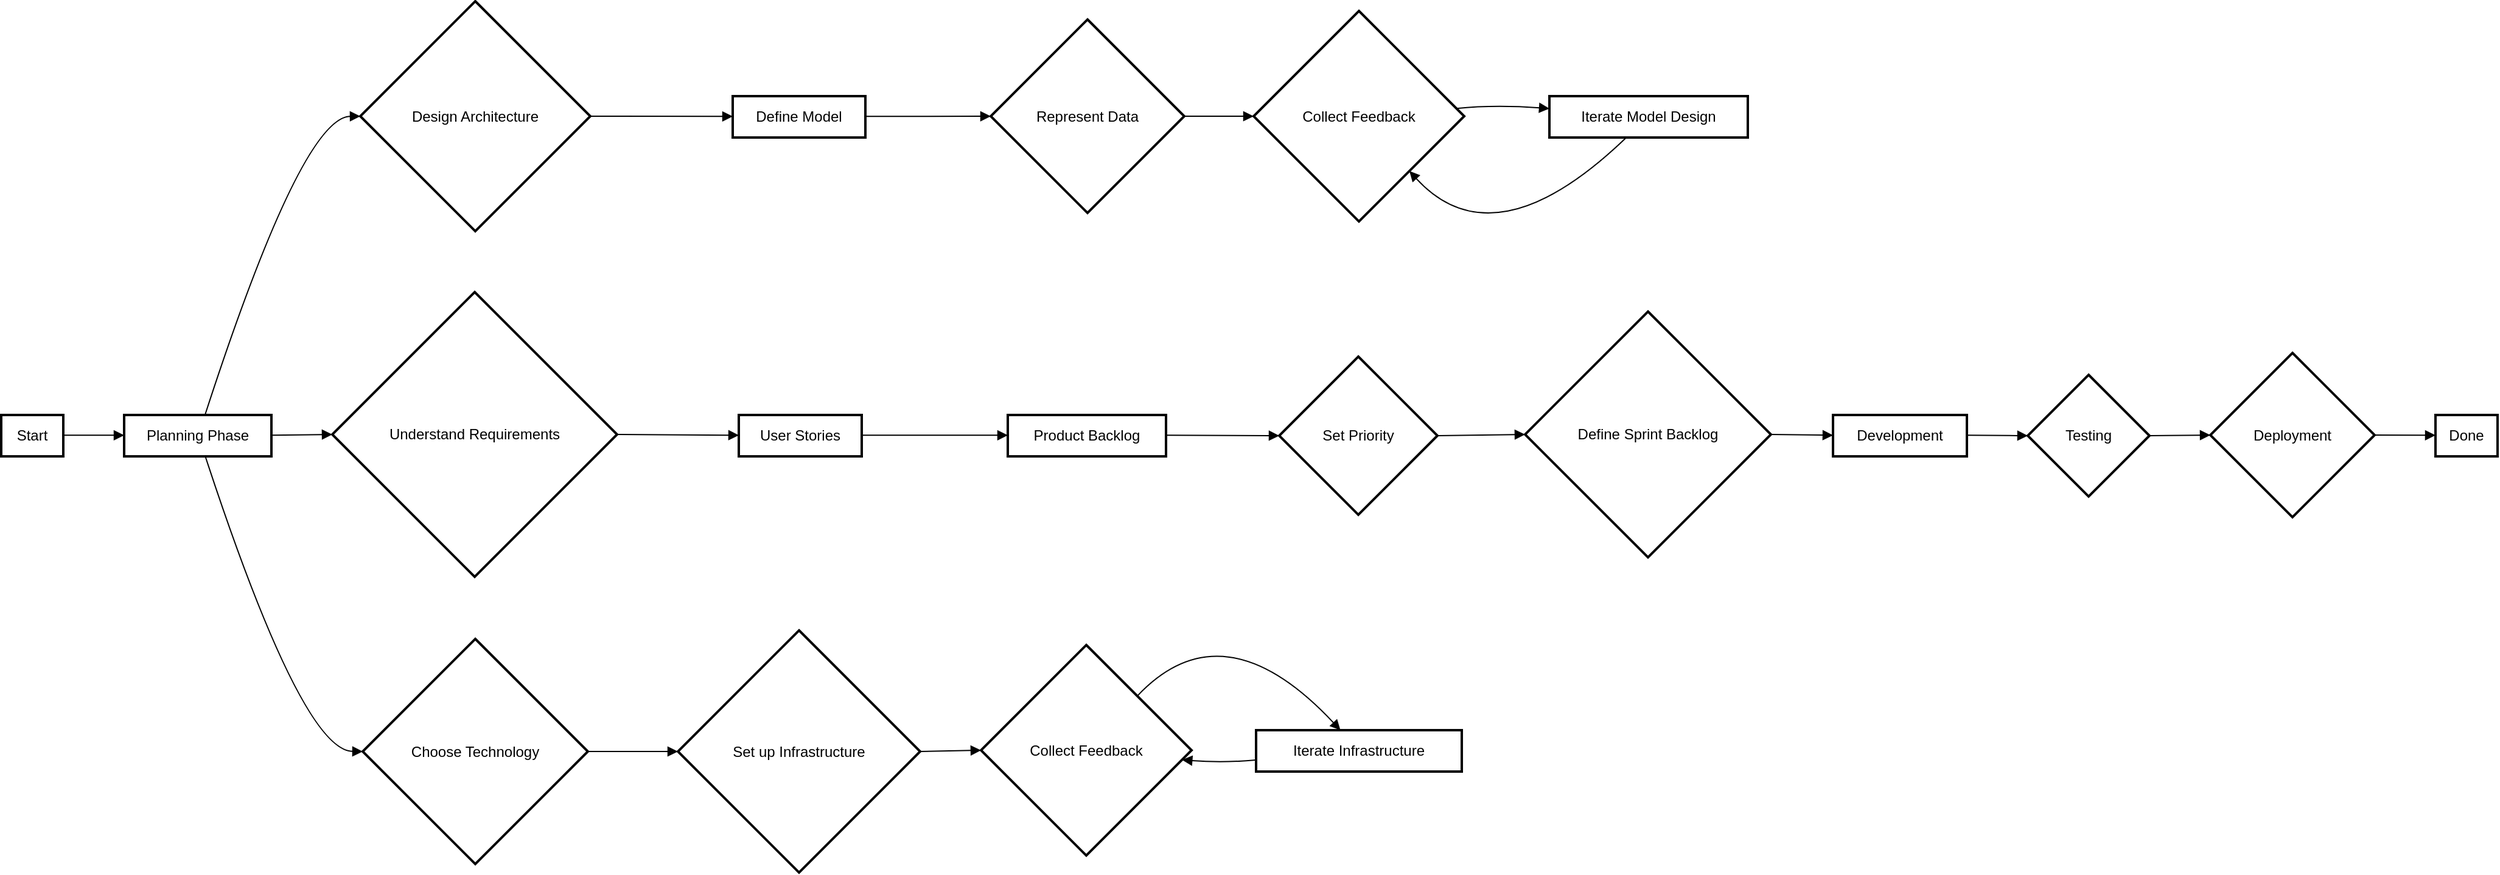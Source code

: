<mxfile version="24.6.4" type="github">
  <diagram name="Page-1" id="5OKMDSiv68r-Xd4l_7lm">
    <mxGraphModel>
      <root>
        <mxCell id="0" />
        <mxCell id="1" parent="0" />
        <mxCell id="2" value="Start" style="whiteSpace=wrap;strokeWidth=2;" vertex="1" parent="1">
          <mxGeometry y="340" width="51" height="34" as="geometry" />
        </mxCell>
        <mxCell id="3" value="Planning Phase" style="whiteSpace=wrap;strokeWidth=2;" vertex="1" parent="1">
          <mxGeometry x="101" y="340" width="121" height="34" as="geometry" />
        </mxCell>
        <mxCell id="4" value="Understand Requirements" style="rhombus;strokeWidth=2;whiteSpace=wrap;" vertex="1" parent="1">
          <mxGeometry x="272" y="239" width="234" height="234" as="geometry" />
        </mxCell>
        <mxCell id="5" value="Design Architecture" style="rhombus;strokeWidth=2;whiteSpace=wrap;" vertex="1" parent="1">
          <mxGeometry x="295" width="189" height="189" as="geometry" />
        </mxCell>
        <mxCell id="6" value="Choose Technology" style="rhombus;strokeWidth=2;whiteSpace=wrap;" vertex="1" parent="1">
          <mxGeometry x="297" y="524" width="185" height="185" as="geometry" />
        </mxCell>
        <mxCell id="7" value="User Stories" style="whiteSpace=wrap;strokeWidth=2;" vertex="1" parent="1">
          <mxGeometry x="606" y="340" width="101" height="34" as="geometry" />
        </mxCell>
        <mxCell id="8" value="Product Backlog" style="whiteSpace=wrap;strokeWidth=2;" vertex="1" parent="1">
          <mxGeometry x="827" y="340" width="130" height="34" as="geometry" />
        </mxCell>
        <mxCell id="9" value="Set Priority" style="rhombus;strokeWidth=2;whiteSpace=wrap;" vertex="1" parent="1">
          <mxGeometry x="1050" y="292" width="130" height="130" as="geometry" />
        </mxCell>
        <mxCell id="10" value="Define Model" style="whiteSpace=wrap;strokeWidth=2;" vertex="1" parent="1">
          <mxGeometry x="601" y="78" width="109" height="34" as="geometry" />
        </mxCell>
        <mxCell id="11" value="Represent Data" style="rhombus;strokeWidth=2;whiteSpace=wrap;" vertex="1" parent="1">
          <mxGeometry x="813" y="15" width="159" height="159" as="geometry" />
        </mxCell>
        <mxCell id="12" value="Collect Feedback" style="rhombus;strokeWidth=2;whiteSpace=wrap;" vertex="1" parent="1">
          <mxGeometry x="1029" y="8" width="173" height="173" as="geometry" />
        </mxCell>
        <mxCell id="13" value="Iterate Model Design" style="whiteSpace=wrap;strokeWidth=2;" vertex="1" parent="1">
          <mxGeometry x="1272" y="78" width="163" height="34" as="geometry" />
        </mxCell>
        <mxCell id="14" value="Set up Infrastructure" style="rhombus;strokeWidth=2;whiteSpace=wrap;" vertex="1" parent="1">
          <mxGeometry x="556" y="517" width="199" height="199" as="geometry" />
        </mxCell>
        <mxCell id="15" value="Collect Feedback" style="rhombus;strokeWidth=2;whiteSpace=wrap;" vertex="1" parent="1">
          <mxGeometry x="805" y="529" width="173" height="173" as="geometry" />
        </mxCell>
        <mxCell id="16" value="Iterate Infrastructure" style="whiteSpace=wrap;strokeWidth=2;" vertex="1" parent="1">
          <mxGeometry x="1031" y="599" width="169" height="34" as="geometry" />
        </mxCell>
        <mxCell id="17" value="Define Sprint Backlog" style="rhombus;strokeWidth=2;whiteSpace=wrap;" vertex="1" parent="1">
          <mxGeometry x="1252" y="255" width="202" height="202" as="geometry" />
        </mxCell>
        <mxCell id="18" value="Development" style="whiteSpace=wrap;strokeWidth=2;" vertex="1" parent="1">
          <mxGeometry x="1505" y="340" width="110" height="34" as="geometry" />
        </mxCell>
        <mxCell id="19" value="Testing" style="rhombus;strokeWidth=2;whiteSpace=wrap;" vertex="1" parent="1">
          <mxGeometry x="1665" y="307" width="100" height="100" as="geometry" />
        </mxCell>
        <mxCell id="20" value="Deployment" style="rhombus;strokeWidth=2;whiteSpace=wrap;" vertex="1" parent="1">
          <mxGeometry x="1815" y="289" width="135" height="135" as="geometry" />
        </mxCell>
        <mxCell id="21" value="Done" style="whiteSpace=wrap;strokeWidth=2;" vertex="1" parent="1">
          <mxGeometry x="2000" y="340" width="51" height="34" as="geometry" />
        </mxCell>
        <mxCell id="22" value="" style="curved=1;startArrow=none;endArrow=block;exitX=0.99;exitY=0.49;entryX=0;entryY=0.49;" edge="1" parent="1" source="2" target="3">
          <mxGeometry relative="1" as="geometry">
            <Array as="points" />
          </mxGeometry>
        </mxCell>
        <mxCell id="23" value="" style="curved=1;startArrow=none;endArrow=block;exitX=1;exitY=0.49;entryX=0;entryY=0.5;" edge="1" parent="1" source="3" target="4">
          <mxGeometry relative="1" as="geometry">
            <Array as="points" />
          </mxGeometry>
        </mxCell>
        <mxCell id="24" value="" style="curved=1;startArrow=none;endArrow=block;exitX=0.55;exitY=-0.01;entryX=0;entryY=0.5;" edge="1" parent="1" source="3" target="5">
          <mxGeometry relative="1" as="geometry">
            <Array as="points">
              <mxPoint x="247" y="95" />
            </Array>
          </mxGeometry>
        </mxCell>
        <mxCell id="25" value="" style="curved=1;startArrow=none;endArrow=block;exitX=0.55;exitY=0.99;entryX=0;entryY=0.5;" edge="1" parent="1" source="3" target="6">
          <mxGeometry relative="1" as="geometry">
            <Array as="points">
              <mxPoint x="247" y="616" />
            </Array>
          </mxGeometry>
        </mxCell>
        <mxCell id="26" value="" style="curved=1;startArrow=none;endArrow=block;exitX=1;exitY=0.5;entryX=0;entryY=0.49;" edge="1" parent="1" source="4" target="7">
          <mxGeometry relative="1" as="geometry">
            <Array as="points" />
          </mxGeometry>
        </mxCell>
        <mxCell id="27" value="" style="curved=1;startArrow=none;endArrow=block;exitX=0.99;exitY=0.49;entryX=0;entryY=0.49;" edge="1" parent="1" source="7" target="8">
          <mxGeometry relative="1" as="geometry">
            <Array as="points" />
          </mxGeometry>
        </mxCell>
        <mxCell id="28" value="" style="curved=1;startArrow=none;endArrow=block;exitX=1;exitY=0.49;entryX=0;entryY=0.5;" edge="1" parent="1" source="8" target="9">
          <mxGeometry relative="1" as="geometry">
            <Array as="points" />
          </mxGeometry>
        </mxCell>
        <mxCell id="29" value="" style="curved=1;startArrow=none;endArrow=block;exitX=1;exitY=0.5;entryX=0;entryY=0.49;" edge="1" parent="1" source="5" target="10">
          <mxGeometry relative="1" as="geometry">
            <Array as="points" />
          </mxGeometry>
        </mxCell>
        <mxCell id="30" value="" style="curved=1;startArrow=none;endArrow=block;exitX=1;exitY=0.49;entryX=0;entryY=0.5;" edge="1" parent="1" source="10" target="11">
          <mxGeometry relative="1" as="geometry">
            <Array as="points" />
          </mxGeometry>
        </mxCell>
        <mxCell id="31" value="" style="curved=1;startArrow=none;endArrow=block;exitX=1;exitY=0.5;entryX=0;entryY=0.5;" edge="1" parent="1" source="11" target="12">
          <mxGeometry relative="1" as="geometry">
            <Array as="points" />
          </mxGeometry>
        </mxCell>
        <mxCell id="32" value="" style="curved=1;startArrow=none;endArrow=block;exitX=1;exitY=0.46;entryX=0;entryY=0.3;" edge="1" parent="1" source="12" target="13">
          <mxGeometry relative="1" as="geometry">
            <Array as="points">
              <mxPoint x="1227" y="85" />
            </Array>
          </mxGeometry>
        </mxCell>
        <mxCell id="33" value="" style="curved=1;startArrow=none;endArrow=block;exitX=1;exitY=0.5;entryX=0;entryY=0.5;" edge="1" parent="1" source="6" target="14">
          <mxGeometry relative="1" as="geometry">
            <Array as="points" />
          </mxGeometry>
        </mxCell>
        <mxCell id="34" value="" style="curved=1;startArrow=none;endArrow=block;exitX=1;exitY=0.5;entryX=0;entryY=0.5;" edge="1" parent="1" source="14" target="15">
          <mxGeometry relative="1" as="geometry">
            <Array as="points" />
          </mxGeometry>
        </mxCell>
        <mxCell id="35" value="" style="curved=1;startArrow=none;endArrow=block;exitX=0.97;exitY=0;entryX=0.41;entryY=0;" edge="1" parent="1" source="15" target="16">
          <mxGeometry relative="1" as="geometry">
            <Array as="points">
              <mxPoint x="1004" y="496" />
            </Array>
          </mxGeometry>
        </mxCell>
        <mxCell id="36" value="" style="curved=1;startArrow=none;endArrow=block;exitX=1;exitY=0.5;entryX=0;entryY=0.5;" edge="1" parent="1" source="9" target="17">
          <mxGeometry relative="1" as="geometry">
            <Array as="points" />
          </mxGeometry>
        </mxCell>
        <mxCell id="37" value="" style="curved=1;startArrow=none;endArrow=block;exitX=1;exitY=0.5;entryX=0;entryY=0.49;" edge="1" parent="1" source="17" target="18">
          <mxGeometry relative="1" as="geometry">
            <Array as="points" />
          </mxGeometry>
        </mxCell>
        <mxCell id="38" value="" style="curved=1;startArrow=none;endArrow=block;exitX=1;exitY=0.49;entryX=0;entryY=0.5;" edge="1" parent="1" source="18" target="19">
          <mxGeometry relative="1" as="geometry">
            <Array as="points" />
          </mxGeometry>
        </mxCell>
        <mxCell id="39" value="" style="curved=1;startArrow=none;endArrow=block;exitX=1;exitY=0.5;entryX=0;entryY=0.5;" edge="1" parent="1" source="19" target="20">
          <mxGeometry relative="1" as="geometry">
            <Array as="points" />
          </mxGeometry>
        </mxCell>
        <mxCell id="40" value="" style="curved=1;startArrow=none;endArrow=block;exitX=0.39;exitY=0.99;entryX=0.96;entryY=1;" edge="1" parent="1" source="13" target="12">
          <mxGeometry relative="1" as="geometry">
            <Array as="points">
              <mxPoint x="1227" y="216" />
            </Array>
          </mxGeometry>
        </mxCell>
        <mxCell id="41" value="" style="curved=1;startArrow=none;endArrow=block;exitX=0;exitY=0.72;entryX=1;entryY=0.55;" edge="1" parent="1" source="16" target="15">
          <mxGeometry relative="1" as="geometry">
            <Array as="points">
              <mxPoint x="1004" y="626" />
            </Array>
          </mxGeometry>
        </mxCell>
        <mxCell id="42" value="" style="curved=1;startArrow=none;endArrow=block;exitX=1;exitY=0.5;entryX=0;entryY=0.49;" edge="1" parent="1" source="20" target="21">
          <mxGeometry relative="1" as="geometry">
            <Array as="points" />
          </mxGeometry>
        </mxCell>
      </root>
    </mxGraphModel>
  </diagram>
</mxfile>
